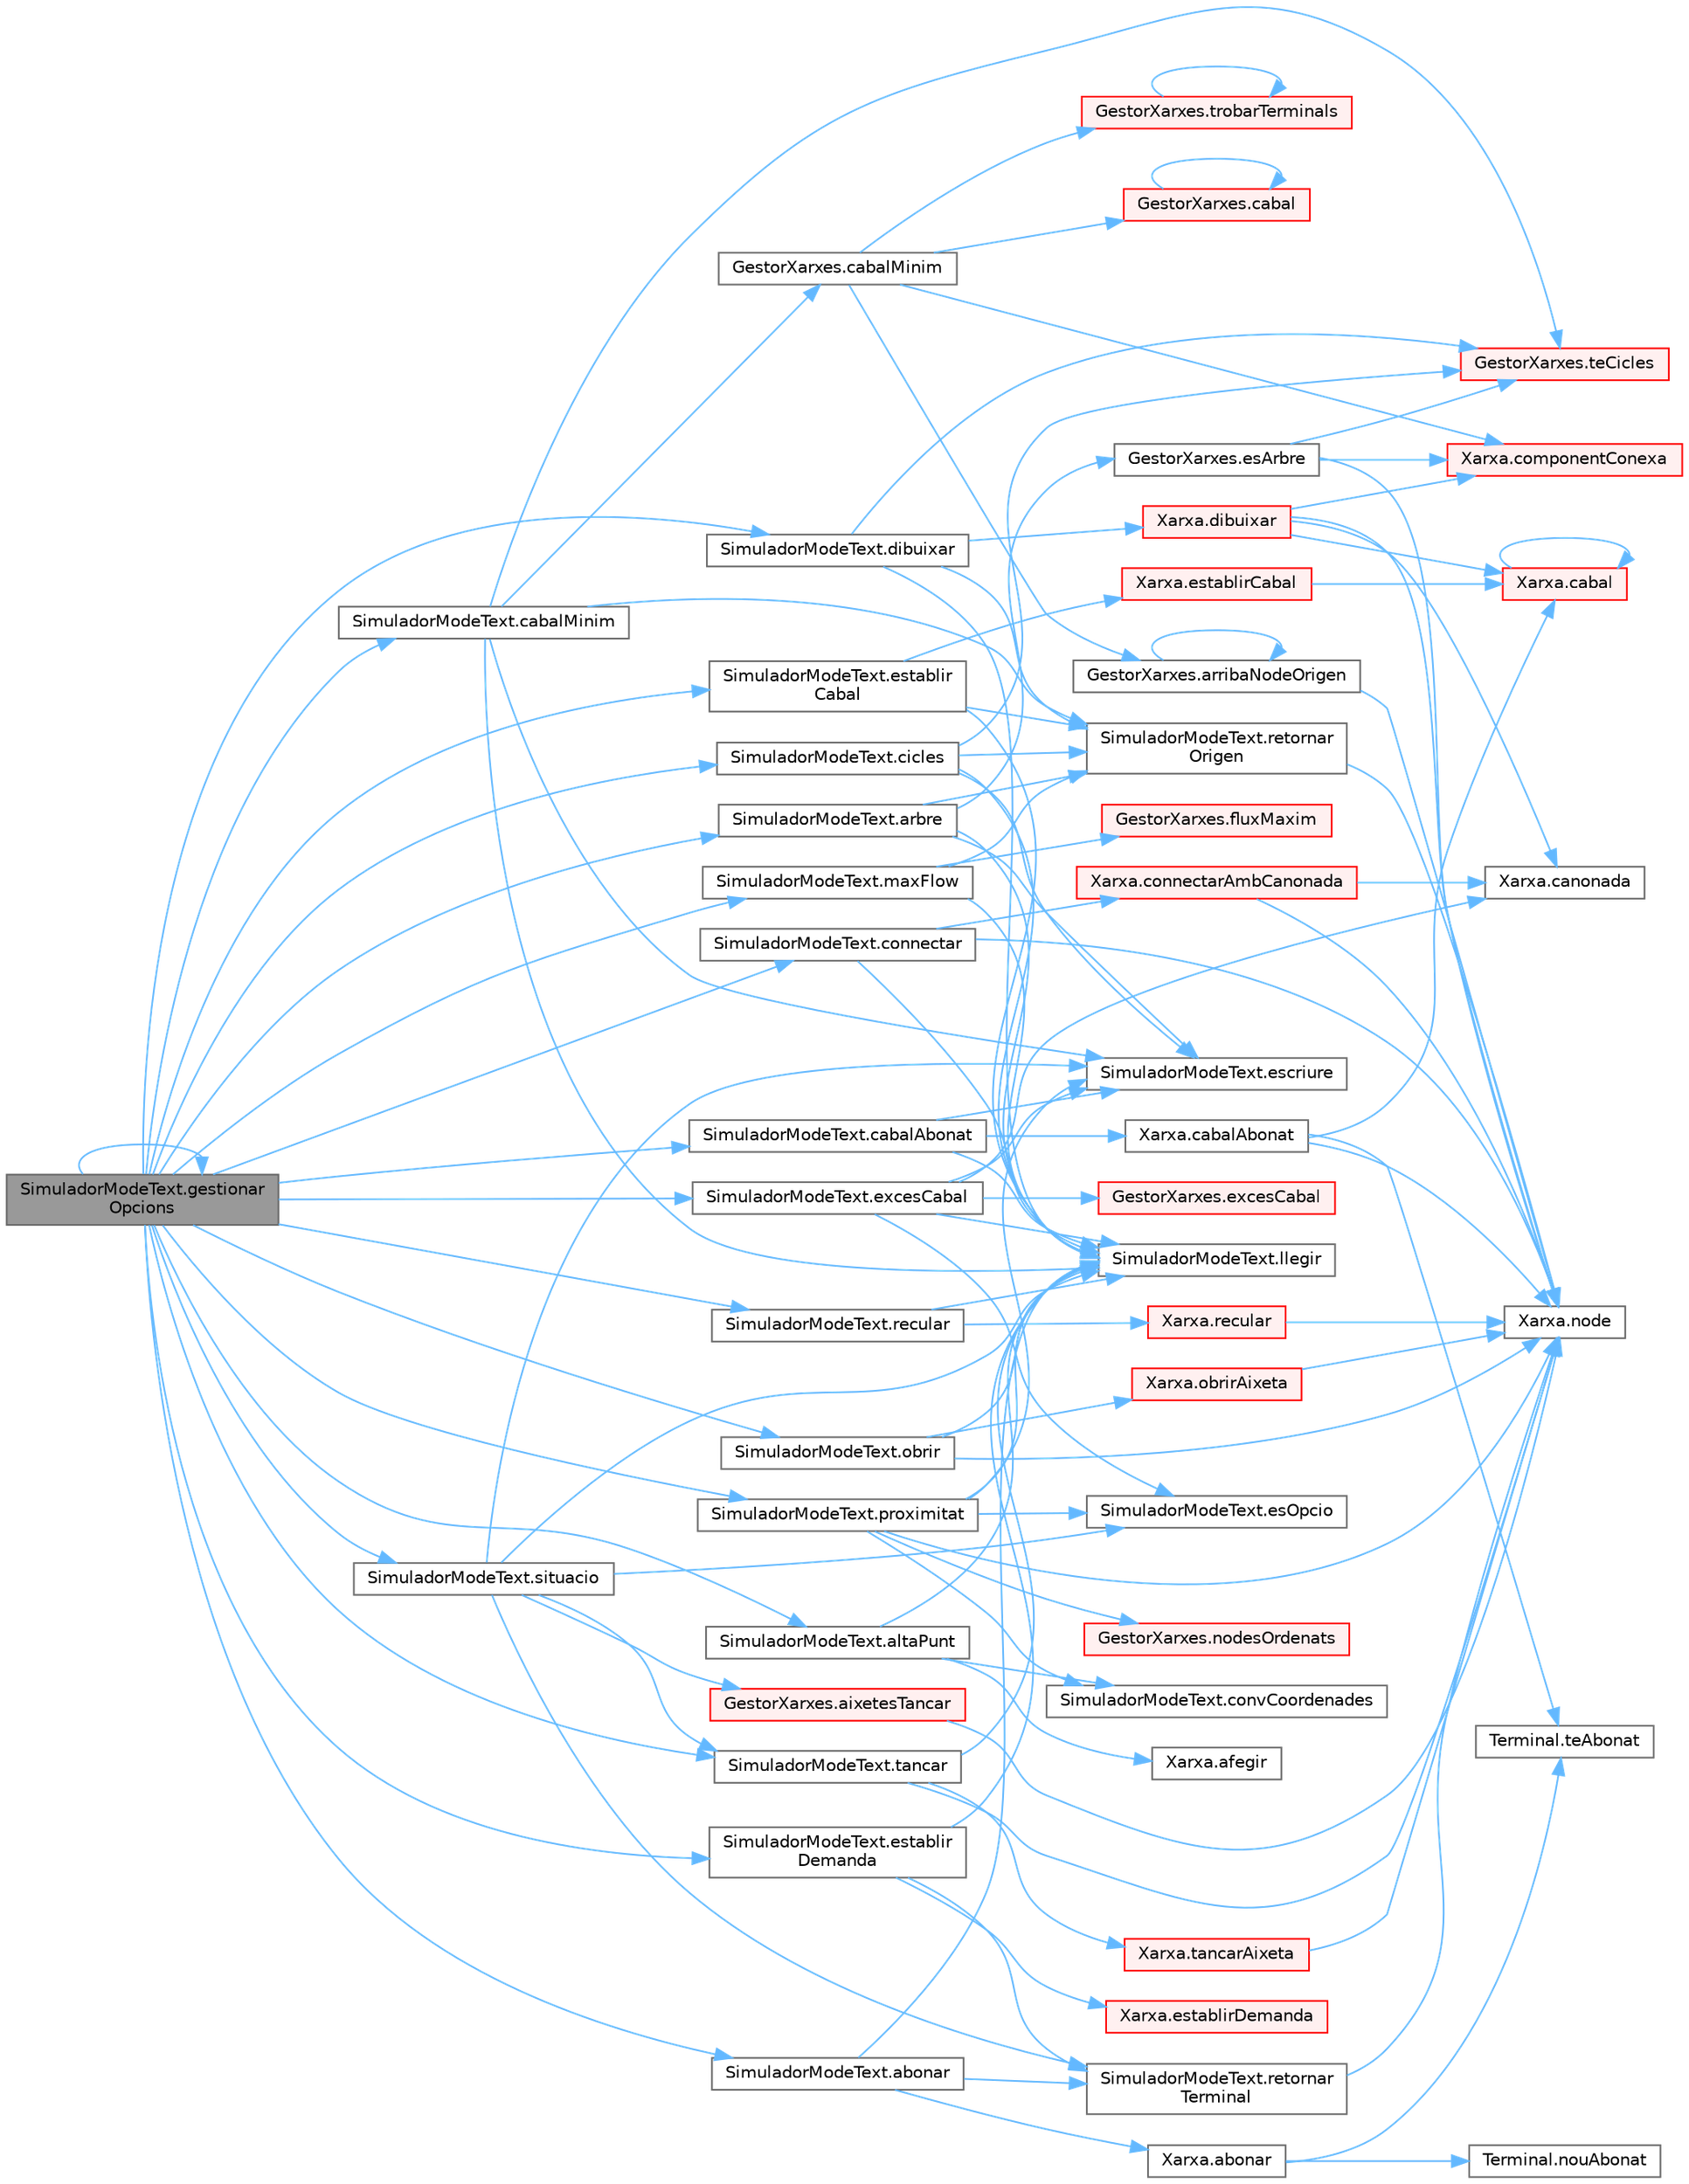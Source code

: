 digraph "SimuladorModeText.gestionarOpcions"
{
 // LATEX_PDF_SIZE
  bgcolor="transparent";
  edge [fontname=Helvetica,fontsize=10,labelfontname=Helvetica,labelfontsize=10];
  node [fontname=Helvetica,fontsize=10,shape=box,height=0.2,width=0.4];
  rankdir="LR";
  Node1 [id="Node000001",label="SimuladorModeText.gestionar\lOpcions",height=0.2,width=0.4,color="gray40", fillcolor="grey60", style="filled", fontcolor="black",tooltip="Gestiona les diferents opcions segons la línia llegida del fitxer d'entrada."];
  Node1 -> Node2 [id="edge1_Node000001_Node000002",color="steelblue1",style="solid",tooltip=" "];
  Node2 [id="Node000002",label="SimuladorModeText.abonar",height=0.2,width=0.4,color="grey40", fillcolor="white", style="filled",URL="$class_simulador_mode_text.html#a31c244efdc8be220beae07126635446d",tooltip="Abona un usuari a un terminal de la xarxa."];
  Node2 -> Node3 [id="edge2_Node000002_Node000003",color="steelblue1",style="solid",tooltip=" "];
  Node3 [id="Node000003",label="Xarxa.abonar",height=0.2,width=0.4,color="grey40", fillcolor="white", style="filled",URL="$class_xarxa.html#a475ba8fae1253e89038a40facf6e3a37",tooltip="Abonar un client a un Terminal."];
  Node3 -> Node4 [id="edge3_Node000003_Node000004",color="steelblue1",style="solid",tooltip=" "];
  Node4 [id="Node000004",label="Terminal.nouAbonat",height=0.2,width=0.4,color="grey40", fillcolor="white", style="filled",URL="$class_terminal.html#a75923edab4b691dc62bc0b2cde820d35",tooltip="Abonar un nou client."];
  Node3 -> Node5 [id="edge4_Node000003_Node000005",color="steelblue1",style="solid",tooltip=" "];
  Node5 [id="Node000005",label="Terminal.teAbonat",height=0.2,width=0.4,color="grey40", fillcolor="white", style="filled",URL="$class_terminal.html#af85800174dae6faa477d7413bb52f674",tooltip="Comprova si un client està associat aquest punt Terminal."];
  Node2 -> Node6 [id="edge5_Node000002_Node000006",color="steelblue1",style="solid",tooltip=" "];
  Node6 [id="Node000006",label="SimuladorModeText.llegir",height=0.2,width=0.4,color="grey40", fillcolor="white", style="filled",URL="$class_simulador_mode_text.html#a522b599d1c60cdbcc9b4869c2feba8a6",tooltip="Llegeix una línia del BufferedReader."];
  Node2 -> Node7 [id="edge6_Node000002_Node000007",color="steelblue1",style="solid",tooltip=" "];
  Node7 [id="Node000007",label="SimuladorModeText.retornar\lTerminal",height=0.2,width=0.4,color="grey40", fillcolor="white", style="filled",URL="$class_simulador_mode_text.html#ae31a08e72e868ce05d3209544d096cdf",tooltip="Retorna un Terminal basat en el seu identificador."];
  Node7 -> Node8 [id="edge7_Node000007_Node000008",color="steelblue1",style="solid",tooltip=" "];
  Node8 [id="Node000008",label="Xarxa.node",height=0.2,width=0.4,color="grey40", fillcolor="white", style="filled",URL="$class_xarxa.html#ad54474fd5d22a71c1ad13e6c5d16fb10",tooltip="Retorna el node amb identificador id."];
  Node1 -> Node9 [id="edge8_Node000001_Node000009",color="steelblue1",style="solid",tooltip=" "];
  Node9 [id="Node000009",label="SimuladorModeText.altaPunt",height=0.2,width=0.4,color="grey40", fillcolor="white", style="filled",URL="$class_simulador_mode_text.html#ac59fef24d7c4583d503c4fec700c74cf",tooltip="Crear un nou node (Terminal, Origen o Connexió) a la xarxa."];
  Node9 -> Node10 [id="edge9_Node000009_Node000010",color="steelblue1",style="solid",tooltip=" "];
  Node10 [id="Node000010",label="Xarxa.afegir",height=0.2,width=0.4,color="grey40", fillcolor="white", style="filled",URL="$class_xarxa.html#ad1d4b91e851fdfd8d1621543b7d5c01e",tooltip="Afegir Origen."];
  Node9 -> Node11 [id="edge10_Node000009_Node000011",color="steelblue1",style="solid",tooltip=" "];
  Node11 [id="Node000011",label="SimuladorModeText.convCoordenades",height=0.2,width=0.4,color="grey40", fillcolor="white", style="filled",URL="$class_simulador_mode_text.html#aef254df8d752b6e7687557ac10dfe85c",tooltip="Retorna les coordenades corresponents."];
  Node9 -> Node6 [id="edge11_Node000009_Node000006",color="steelblue1",style="solid",tooltip=" "];
  Node1 -> Node12 [id="edge12_Node000001_Node000012",color="steelblue1",style="solid",tooltip=" "];
  Node12 [id="Node000012",label="SimuladorModeText.arbre",height=0.2,width=0.4,color="grey40", fillcolor="white", style="filled",URL="$class_simulador_mode_text.html#acc34e0e4f9aa1127789210bd1da4c5e4",tooltip="Verifica si una xarxa és un arbre."];
  Node12 -> Node13 [id="edge13_Node000012_Node000013",color="steelblue1",style="solid",tooltip=" "];
  Node13 [id="Node000013",label="GestorXarxes.esArbre",height=0.2,width=0.4,color="grey40", fillcolor="white", style="filled",URL="$class_gestor_xarxes.html#aef6c5c914fde2624b680c0cc1775a403",tooltip="Indica si la component connexa a la qual pertany nodeOrigen és un arbre."];
  Node13 -> Node14 [id="edge14_Node000013_Node000014",color="steelblue1",style="solid",tooltip=" "];
  Node14 [id="Node000014",label="Xarxa.componentConexa",height=0.2,width=0.4,color="red", fillcolor="#FFF0F0", style="filled",URL="$class_xarxa.html#a2ef5703280a313491ba92e1ded234c79",tooltip="Component connexa de la xarxa."];
  Node13 -> Node8 [id="edge15_Node000013_Node000008",color="steelblue1",style="solid",tooltip=" "];
  Node13 -> Node20 [id="edge16_Node000013_Node000020",color="steelblue1",style="solid",tooltip=" "];
  Node20 [id="Node000020",label="GestorXarxes.teCicles",height=0.2,width=0.4,color="red", fillcolor="#FFF0F0", style="filled",URL="$class_gestor_xarxes.html#a51fa1439ecaabee3627f77eed9122ad3",tooltip="Diu si la component connexa de la xarxa x que conté nodeOrigen té cicles."];
  Node12 -> Node23 [id="edge17_Node000012_Node000023",color="steelblue1",style="solid",tooltip=" "];
  Node23 [id="Node000023",label="SimuladorModeText.escriure",height=0.2,width=0.4,color="grey40", fillcolor="white", style="filled",URL="$class_simulador_mode_text.html#ae5f15fc19976496a81e70357f2e622da",tooltip="Escriu un missatge al Writer especificat."];
  Node12 -> Node6 [id="edge18_Node000012_Node000006",color="steelblue1",style="solid",tooltip=" "];
  Node12 -> Node24 [id="edge19_Node000012_Node000024",color="steelblue1",style="solid",tooltip=" "];
  Node24 [id="Node000024",label="SimuladorModeText.retornar\lOrigen",height=0.2,width=0.4,color="grey40", fillcolor="white", style="filled",URL="$class_simulador_mode_text.html#a516621320dadf2479422f29f7cfcdc3b",tooltip="Retorna un Origen basat en el seu identificador."];
  Node24 -> Node8 [id="edge20_Node000024_Node000008",color="steelblue1",style="solid",tooltip=" "];
  Node1 -> Node25 [id="edge21_Node000001_Node000025",color="steelblue1",style="solid",tooltip=" "];
  Node25 [id="Node000025",label="SimuladorModeText.cabalAbonat",height=0.2,width=0.4,color="grey40", fillcolor="white", style="filled",URL="$class_simulador_mode_text.html#ae73ea9cfc15f82038ed0dbe5983f6873",tooltip="Cabal que hauria d'arribar a l'abonat."];
  Node25 -> Node26 [id="edge22_Node000025_Node000026",color="steelblue1",style="solid",tooltip=" "];
  Node26 [id="Node000026",label="Xarxa.cabalAbonat",height=0.2,width=0.4,color="grey40", fillcolor="white", style="filled",URL="$class_xarxa.html#af96338a999076f2e1f553344fe876eb7",tooltip="Cabal de l'abonat."];
  Node26 -> Node27 [id="edge23_Node000026_Node000027",color="steelblue1",style="solid",tooltip=" "];
  Node27 [id="Node000027",label="Xarxa.cabal",height=0.2,width=0.4,color="red", fillcolor="#FFF0F0", style="filled",URL="$class_xarxa.html#a8081db69a3a081f4b2a82c5c69bb892e",tooltip="Cabal teòric d'un node."];
  Node27 -> Node27 [id="edge24_Node000027_Node000027",color="steelblue1",style="solid",tooltip=" "];
  Node26 -> Node8 [id="edge25_Node000026_Node000008",color="steelblue1",style="solid",tooltip=" "];
  Node26 -> Node5 [id="edge26_Node000026_Node000005",color="steelblue1",style="solid",tooltip=" "];
  Node25 -> Node23 [id="edge27_Node000025_Node000023",color="steelblue1",style="solid",tooltip=" "];
  Node25 -> Node6 [id="edge28_Node000025_Node000006",color="steelblue1",style="solid",tooltip=" "];
  Node1 -> Node32 [id="edge29_Node000001_Node000032",color="steelblue1",style="solid",tooltip=" "];
  Node32 [id="Node000032",label="SimuladorModeText.cabalMinim",height=0.2,width=0.4,color="grey40", fillcolor="white", style="filled",URL="$class_simulador_mode_text.html#a0e4d72561d132a11044589447c23d3d8",tooltip="Cabal mínim necessari."];
  Node32 -> Node33 [id="edge30_Node000032_Node000033",color="steelblue1",style="solid",tooltip=" "];
  Node33 [id="Node000033",label="GestorXarxes.cabalMinim",height=0.2,width=0.4,color="grey40", fillcolor="white", style="filled",URL="$class_gestor_xarxes.html#ad6c1adeced5adf43b6ac8be94abf68a0",tooltip="Cabal mínim donat un percentatge."];
  Node33 -> Node34 [id="edge31_Node000033_Node000034",color="steelblue1",style="solid",tooltip=" "];
  Node34 [id="Node000034",label="GestorXarxes.arribaNodeOrigen",height=0.2,width=0.4,color="grey40", fillcolor="white", style="filled",URL="$class_gestor_xarxes.html#a9ec4020e87644132d32e2c0e753257dd",tooltip="Verifica si un node pot arribar a un node Origen."];
  Node34 -> Node34 [id="edge32_Node000034_Node000034",color="steelblue1",style="solid",tooltip=" "];
  Node34 -> Node8 [id="edge33_Node000034_Node000008",color="steelblue1",style="solid",tooltip=" "];
  Node33 -> Node35 [id="edge34_Node000033_Node000035",color="steelblue1",style="solid",tooltip=" "];
  Node35 [id="Node000035",label="GestorXarxes.cabal",height=0.2,width=0.4,color="red", fillcolor="#FFF0F0", style="filled",URL="$class_gestor_xarxes.html#a9031778fbddcb72d167dea81a0a977c6",tooltip="Cabal teòric d'un node."];
  Node35 -> Node35 [id="edge35_Node000035_Node000035",color="steelblue1",style="solid",tooltip=" "];
  Node33 -> Node14 [id="edge36_Node000033_Node000014",color="steelblue1",style="solid",tooltip=" "];
  Node33 -> Node41 [id="edge37_Node000033_Node000041",color="steelblue1",style="solid",tooltip=" "];
  Node41 [id="Node000041",label="GestorXarxes.trobarTerminals",height=0.2,width=0.4,color="red", fillcolor="#FFF0F0", style="filled",URL="$class_gestor_xarxes.html#a63e5d8deda5dfe34278294c4637417ee",tooltip="Troba els terminals d'una component connexa de la xarxa."];
  Node41 -> Node41 [id="edge38_Node000041_Node000041",color="steelblue1",style="solid",tooltip=" "];
  Node32 -> Node23 [id="edge39_Node000032_Node000023",color="steelblue1",style="solid",tooltip=" "];
  Node32 -> Node6 [id="edge40_Node000032_Node000006",color="steelblue1",style="solid",tooltip=" "];
  Node32 -> Node24 [id="edge41_Node000032_Node000024",color="steelblue1",style="solid",tooltip=" "];
  Node32 -> Node20 [id="edge42_Node000032_Node000020",color="steelblue1",style="solid",tooltip=" "];
  Node1 -> Node42 [id="edge43_Node000001_Node000042",color="steelblue1",style="solid",tooltip=" "];
  Node42 [id="Node000042",label="SimuladorModeText.cicles",height=0.2,width=0.4,color="grey40", fillcolor="white", style="filled",URL="$class_simulador_mode_text.html#ae8a3f38b0c2c6d877c87998b8447348e",tooltip="Verifica si una xarxa té cicles."];
  Node42 -> Node23 [id="edge44_Node000042_Node000023",color="steelblue1",style="solid",tooltip=" "];
  Node42 -> Node6 [id="edge45_Node000042_Node000006",color="steelblue1",style="solid",tooltip=" "];
  Node42 -> Node24 [id="edge46_Node000042_Node000024",color="steelblue1",style="solid",tooltip=" "];
  Node42 -> Node20 [id="edge47_Node000042_Node000020",color="steelblue1",style="solid",tooltip=" "];
  Node1 -> Node43 [id="edge48_Node000001_Node000043",color="steelblue1",style="solid",tooltip=" "];
  Node43 [id="Node000043",label="SimuladorModeText.connectar",height=0.2,width=0.4,color="grey40", fillcolor="white", style="filled",URL="$class_simulador_mode_text.html#a944cb085577b96d8b493246a5de993f3",tooltip="Connecta dos nodes de la xarxa amb una canonada."];
  Node43 -> Node44 [id="edge49_Node000043_Node000044",color="steelblue1",style="solid",tooltip=" "];
  Node44 [id="Node000044",label="Xarxa.connectarAmbCanonada",height=0.2,width=0.4,color="red", fillcolor="#FFF0F0", style="filled",URL="$class_xarxa.html#af4694a30b4eddbad19cad92a531881ac",tooltip="Connectar 2 nodes."];
  Node44 -> Node39 [id="edge50_Node000044_Node000039",color="steelblue1",style="solid",tooltip=" "];
  Node39 [id="Node000039",label="Xarxa.canonada",height=0.2,width=0.4,color="grey40", fillcolor="white", style="filled",URL="$class_xarxa.html#a5b42c1a8bef948387ab549a7c7a0c6bd",tooltip="Retorna la Canonada amb identificador id."];
  Node44 -> Node8 [id="edge51_Node000044_Node000008",color="steelblue1",style="solid",tooltip=" "];
  Node43 -> Node6 [id="edge52_Node000043_Node000006",color="steelblue1",style="solid",tooltip=" "];
  Node43 -> Node8 [id="edge53_Node000043_Node000008",color="steelblue1",style="solid",tooltip=" "];
  Node1 -> Node46 [id="edge54_Node000001_Node000046",color="steelblue1",style="solid",tooltip=" "];
  Node46 [id="Node000046",label="SimuladorModeText.dibuixar",height=0.2,width=0.4,color="grey40", fillcolor="white", style="filled",URL="$class_simulador_mode_text.html#af8504b933e29d1ed508f0b800a57843e",tooltip="Dibuixar xarxa."];
  Node46 -> Node47 [id="edge55_Node000046_Node000047",color="steelblue1",style="solid",tooltip=" "];
  Node47 [id="Node000047",label="Xarxa.dibuixar",height=0.2,width=0.4,color="red", fillcolor="#FFF0F0", style="filled",URL="$class_xarxa.html#a644452390beb298a9a47f5e074c9a353",tooltip="Dibuixar xarxa."];
  Node47 -> Node27 [id="edge56_Node000047_Node000027",color="steelblue1",style="solid",tooltip=" "];
  Node47 -> Node39 [id="edge57_Node000047_Node000039",color="steelblue1",style="solid",tooltip=" "];
  Node47 -> Node14 [id="edge58_Node000047_Node000014",color="steelblue1",style="solid",tooltip=" "];
  Node47 -> Node8 [id="edge59_Node000047_Node000008",color="steelblue1",style="solid",tooltip=" "];
  Node46 -> Node6 [id="edge60_Node000046_Node000006",color="steelblue1",style="solid",tooltip=" "];
  Node46 -> Node24 [id="edge61_Node000046_Node000024",color="steelblue1",style="solid",tooltip=" "];
  Node46 -> Node20 [id="edge62_Node000046_Node000020",color="steelblue1",style="solid",tooltip=" "];
  Node1 -> Node53 [id="edge63_Node000001_Node000053",color="steelblue1",style="solid",tooltip=" "];
  Node53 [id="Node000053",label="SimuladorModeText.establir\lCabal",height=0.2,width=0.4,color="grey40", fillcolor="white", style="filled",URL="$class_simulador_mode_text.html#a327e1f4e249c0c0ac88b8790e49fb7bc",tooltip="Estableix el cabal d'un origen de la xarxa."];
  Node53 -> Node54 [id="edge64_Node000053_Node000054",color="steelblue1",style="solid",tooltip=" "];
  Node54 [id="Node000054",label="Xarxa.establirCabal",height=0.2,width=0.4,color="red", fillcolor="#FFF0F0", style="filled",URL="$class_xarxa.html#af97bed7e986eb497a15edb3a30e31825",tooltip="Establir cabal a un node Origen."];
  Node54 -> Node27 [id="edge65_Node000054_Node000027",color="steelblue1",style="solid",tooltip=" "];
  Node53 -> Node6 [id="edge66_Node000053_Node000006",color="steelblue1",style="solid",tooltip=" "];
  Node53 -> Node24 [id="edge67_Node000053_Node000024",color="steelblue1",style="solid",tooltip=" "];
  Node1 -> Node56 [id="edge68_Node000001_Node000056",color="steelblue1",style="solid",tooltip=" "];
  Node56 [id="Node000056",label="SimuladorModeText.establir\lDemanda",height=0.2,width=0.4,color="grey40", fillcolor="white", style="filled",URL="$class_simulador_mode_text.html#a9f020c71b8a641ced066338c5114318e",tooltip="Estableix la demanda d'un terminal de la xarxa."];
  Node56 -> Node57 [id="edge69_Node000056_Node000057",color="steelblue1",style="solid",tooltip=" "];
  Node57 [id="Node000057",label="Xarxa.establirDemanda",height=0.2,width=0.4,color="red", fillcolor="#FFF0F0", style="filled",URL="$class_xarxa.html#a3ec71c5575218566f9f71416407191be",tooltip="Establir demanda a un node Terminal."];
  Node56 -> Node6 [id="edge70_Node000056_Node000006",color="steelblue1",style="solid",tooltip=" "];
  Node56 -> Node7 [id="edge71_Node000056_Node000007",color="steelblue1",style="solid",tooltip=" "];
  Node1 -> Node59 [id="edge72_Node000001_Node000059",color="steelblue1",style="solid",tooltip=" "];
  Node59 [id="Node000059",label="SimuladorModeText.excesCabal",height=0.2,width=0.4,color="grey40", fillcolor="white", style="filled",URL="$class_simulador_mode_text.html#a03c63116b6a2ff5858bd1d9d2f41e3b5",tooltip="Detecta les canonades amb excés de cabal."];
  Node59 -> Node39 [id="edge73_Node000059_Node000039",color="steelblue1",style="solid",tooltip=" "];
  Node59 -> Node23 [id="edge74_Node000059_Node000023",color="steelblue1",style="solid",tooltip=" "];
  Node59 -> Node60 [id="edge75_Node000059_Node000060",color="steelblue1",style="solid",tooltip=" "];
  Node60 [id="Node000060",label="SimuladorModeText.esOpcio",height=0.2,width=0.4,color="grey40", fillcolor="white", style="filled",URL="$class_simulador_mode_text.html#a342de3fbce55a35c3b84efbb10d98b30",tooltip="Comprova si la línia especificada correspon a una opció vàlida."];
  Node59 -> Node61 [id="edge76_Node000059_Node000061",color="steelblue1",style="solid",tooltip=" "];
  Node61 [id="Node000061",label="GestorXarxes.excesCabal",height=0.2,width=0.4,color="red", fillcolor="#FFF0F0", style="filled",URL="$class_gestor_xarxes.html#a2d031e7e8c22ebd00a29beb9bf5a0124",tooltip="Excés de cabal de les canonades."];
  Node59 -> Node6 [id="edge77_Node000059_Node000006",color="steelblue1",style="solid",tooltip=" "];
  Node1 -> Node1 [id="edge78_Node000001_Node000001",color="steelblue1",style="solid",tooltip=" "];
  Node1 -> Node63 [id="edge79_Node000001_Node000063",color="steelblue1",style="solid",tooltip=" "];
  Node63 [id="Node000063",label="SimuladorModeText.maxFlow",height=0.2,width=0.4,color="grey40", fillcolor="white", style="filled",URL="$class_simulador_mode_text.html#a10aeddc9c643a7a0429d0fe19715569e",tooltip="Calcular el flux màxim d'una xarxa."];
  Node63 -> Node64 [id="edge80_Node000063_Node000064",color="steelblue1",style="solid",tooltip=" "];
  Node64 [id="Node000064",label="GestorXarxes.fluxMaxim",height=0.2,width=0.4,color="red", fillcolor="#FFF0F0", style="filled",URL="$class_gestor_xarxes.html#a06132634b519e01136ad0f55d2664e93",tooltip="Dibuixa la xarxa amb un sol origen i un terminal."];
  Node63 -> Node6 [id="edge81_Node000063_Node000006",color="steelblue1",style="solid",tooltip=" "];
  Node63 -> Node24 [id="edge82_Node000063_Node000024",color="steelblue1",style="solid",tooltip=" "];
  Node1 -> Node74 [id="edge83_Node000001_Node000074",color="steelblue1",style="solid",tooltip=" "];
  Node74 [id="Node000074",label="SimuladorModeText.obrir",height=0.2,width=0.4,color="grey40", fillcolor="white", style="filled",URL="$class_simulador_mode_text.html#a34a040b8c67836b10207f27eb54a2b24",tooltip="Obre l'aixeta."];
  Node74 -> Node6 [id="edge84_Node000074_Node000006",color="steelblue1",style="solid",tooltip=" "];
  Node74 -> Node8 [id="edge85_Node000074_Node000008",color="steelblue1",style="solid",tooltip=" "];
  Node74 -> Node75 [id="edge86_Node000074_Node000075",color="steelblue1",style="solid",tooltip=" "];
  Node75 [id="Node000075",label="Xarxa.obrirAixeta",height=0.2,width=0.4,color="red", fillcolor="#FFF0F0", style="filled",URL="$class_xarxa.html#aa8a27b2053f8ca355bddce01fc741a41",tooltip="Obrir aixeta."];
  Node75 -> Node8 [id="edge87_Node000075_Node000008",color="steelblue1",style="solid",tooltip=" "];
  Node1 -> Node77 [id="edge88_Node000001_Node000077",color="steelblue1",style="solid",tooltip=" "];
  Node77 [id="Node000077",label="SimuladorModeText.proximitat",height=0.2,width=0.4,color="grey40", fillcolor="white", style="filled",URL="$class_simulador_mode_text.html#a02fcfbaa53b4e95bf68967d08a4d92ee",tooltip="Llistar les aixetes ordenades segons la distància."];
  Node77 -> Node11 [id="edge89_Node000077_Node000011",color="steelblue1",style="solid",tooltip=" "];
  Node77 -> Node23 [id="edge90_Node000077_Node000023",color="steelblue1",style="solid",tooltip=" "];
  Node77 -> Node60 [id="edge91_Node000077_Node000060",color="steelblue1",style="solid",tooltip=" "];
  Node77 -> Node6 [id="edge92_Node000077_Node000006",color="steelblue1",style="solid",tooltip=" "];
  Node77 -> Node8 [id="edge93_Node000077_Node000008",color="steelblue1",style="solid",tooltip=" "];
  Node77 -> Node78 [id="edge94_Node000077_Node000078",color="steelblue1",style="solid",tooltip=" "];
  Node78 [id="Node000078",label="GestorXarxes.nodesOrdenats",height=0.2,width=0.4,color="red", fillcolor="#FFF0F0", style="filled",URL="$class_gestor_xarxes.html#a9de88a5fa7413e60f3870e2ca8c216ec",tooltip="Ordena els nodes segons la distància a una coordenada."];
  Node1 -> Node80 [id="edge95_Node000001_Node000080",color="steelblue1",style="solid",tooltip=" "];
  Node80 [id="Node000080",label="SimuladorModeText.recular",height=0.2,width=0.4,color="grey40", fillcolor="white", style="filled",URL="$class_simulador_mode_text.html#a01cd84efada1d0497bd808cf4f2aaafb",tooltip="Recula els canvis d'estat de les aixetes."];
  Node80 -> Node6 [id="edge96_Node000080_Node000006",color="steelblue1",style="solid",tooltip=" "];
  Node80 -> Node81 [id="edge97_Node000080_Node000081",color="steelblue1",style="solid",tooltip=" "];
  Node81 [id="Node000081",label="Xarxa.recular",height=0.2,width=0.4,color="red", fillcolor="#FFF0F0", style="filled",URL="$class_xarxa.html#a1162fd976e1518879fb145d8bb9fb338",tooltip="Recular operacions realitzades en les aixetes."];
  Node81 -> Node8 [id="edge98_Node000081_Node000008",color="steelblue1",style="solid",tooltip=" "];
  Node1 -> Node83 [id="edge99_Node000001_Node000083",color="steelblue1",style="solid",tooltip=" "];
  Node83 [id="Node000083",label="SimuladorModeText.situacio",height=0.2,width=0.4,color="grey40", fillcolor="white", style="filled",URL="$class_simulador_mode_text.html#a1b101fa2a7708f88d4955fcff1a0a7f8",tooltip="Determina les aixetes a tancar."];
  Node83 -> Node84 [id="edge100_Node000083_Node000084",color="steelblue1",style="solid",tooltip=" "];
  Node84 [id="Node000084",label="GestorXarxes.aixetesTancar",height=0.2,width=0.4,color="red", fillcolor="#FFF0F0", style="filled",URL="$class_gestor_xarxes.html#af05fdd09e8ec8aac529fc136aec74ad8",tooltip="Aixetes que s'han de tancar."];
  Node84 -> Node8 [id="edge101_Node000084_Node000008",color="steelblue1",style="solid",tooltip=" "];
  Node83 -> Node23 [id="edge102_Node000083_Node000023",color="steelblue1",style="solid",tooltip=" "];
  Node83 -> Node60 [id="edge103_Node000083_Node000060",color="steelblue1",style="solid",tooltip=" "];
  Node83 -> Node6 [id="edge104_Node000083_Node000006",color="steelblue1",style="solid",tooltip=" "];
  Node83 -> Node7 [id="edge105_Node000083_Node000007",color="steelblue1",style="solid",tooltip=" "];
  Node83 -> Node86 [id="edge106_Node000083_Node000086",color="steelblue1",style="solid",tooltip=" "];
  Node86 [id="Node000086",label="SimuladorModeText.tancar",height=0.2,width=0.4,color="grey40", fillcolor="white", style="filled",URL="$class_simulador_mode_text.html#ad5e84206a2d8aa8eeb17cf5f724eb6ff",tooltip="Tancar l'aixeta."];
  Node86 -> Node6 [id="edge107_Node000086_Node000006",color="steelblue1",style="solid",tooltip=" "];
  Node86 -> Node8 [id="edge108_Node000086_Node000008",color="steelblue1",style="solid",tooltip=" "];
  Node86 -> Node87 [id="edge109_Node000086_Node000087",color="steelblue1",style="solid",tooltip=" "];
  Node87 [id="Node000087",label="Xarxa.tancarAixeta",height=0.2,width=0.4,color="red", fillcolor="#FFF0F0", style="filled",URL="$class_xarxa.html#a9522b488895026259807e81d6d4debf9",tooltip="Tancar aixeta."];
  Node87 -> Node8 [id="edge110_Node000087_Node000008",color="steelblue1",style="solid",tooltip=" "];
  Node1 -> Node86 [id="edge111_Node000001_Node000086",color="steelblue1",style="solid",tooltip=" "];
}
